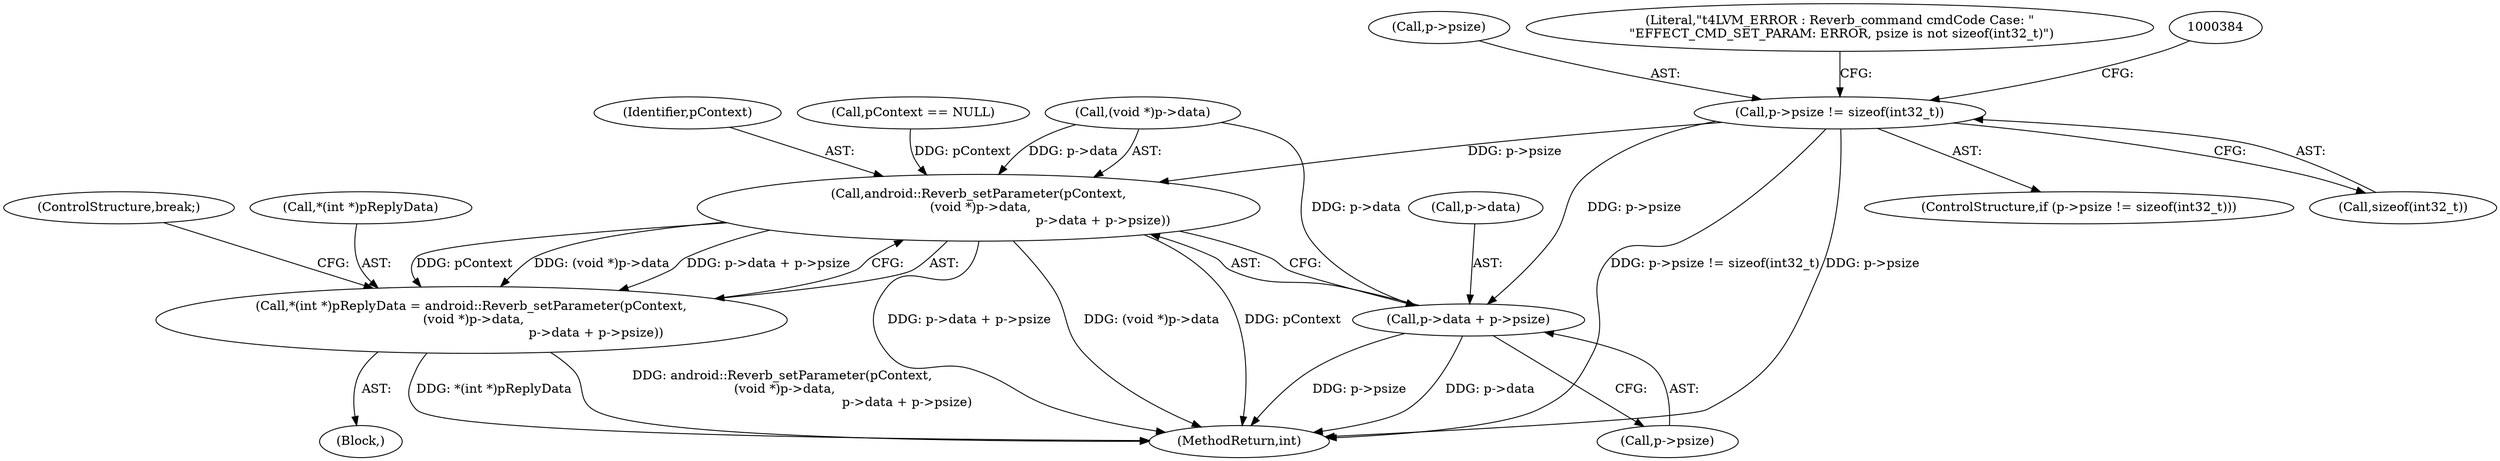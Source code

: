 digraph "0_Android_aeea52da00d210587fb3ed895de3d5f2e0264c88_6@API" {
"1000369" [label="(Call,p->psize != sizeof(int32_t))"];
"1000386" [label="(Call,android::Reverb_setParameter(pContext,\n (void *)p->data,\n                                                              p->data + p->psize))"];
"1000381" [label="(Call,*(int *)pReplyData = android::Reverb_setParameter(pContext,\n (void *)p->data,\n                                                              p->data + p->psize))"];
"1000393" [label="(Call,p->data + p->psize)"];
"1000368" [label="(ControlStructure,if (p->psize != sizeof(int32_t)))"];
"1000400" [label="(ControlStructure,break;)"];
"1000388" [label="(Call,(void *)p->data)"];
"1000386" [label="(Call,android::Reverb_setParameter(pContext,\n (void *)p->data,\n                                                              p->data + p->psize))"];
"1000370" [label="(Call,p->psize)"];
"1000381" [label="(Call,*(int *)pReplyData = android::Reverb_setParameter(pContext,\n (void *)p->data,\n                                                              p->data + p->psize))"];
"1000333" [label="(Block,)"];
"1000382" [label="(Call,*(int *)pReplyData)"];
"1000393" [label="(Call,p->data + p->psize)"];
"1000394" [label="(Call,p->data)"];
"1000377" [label="(Literal,\"\t4LVM_ERROR : Reverb_command cmdCode Case: \"\n \"EFFECT_CMD_SET_PARAM: ERROR, psize is not sizeof(int32_t)\")"];
"1000387" [label="(Identifier,pContext)"];
"1000373" [label="(Call,sizeof(int32_t))"];
"1000369" [label="(Call,p->psize != sizeof(int32_t))"];
"1000641" [label="(MethodReturn,int)"];
"1000127" [label="(Call,pContext == NULL)"];
"1000397" [label="(Call,p->psize)"];
"1000369" -> "1000368"  [label="AST: "];
"1000369" -> "1000373"  [label="CFG: "];
"1000370" -> "1000369"  [label="AST: "];
"1000373" -> "1000369"  [label="AST: "];
"1000377" -> "1000369"  [label="CFG: "];
"1000384" -> "1000369"  [label="CFG: "];
"1000369" -> "1000641"  [label="DDG: p->psize != sizeof(int32_t)"];
"1000369" -> "1000641"  [label="DDG: p->psize"];
"1000369" -> "1000386"  [label="DDG: p->psize"];
"1000369" -> "1000393"  [label="DDG: p->psize"];
"1000386" -> "1000381"  [label="AST: "];
"1000386" -> "1000393"  [label="CFG: "];
"1000387" -> "1000386"  [label="AST: "];
"1000388" -> "1000386"  [label="AST: "];
"1000393" -> "1000386"  [label="AST: "];
"1000381" -> "1000386"  [label="CFG: "];
"1000386" -> "1000641"  [label="DDG: p->data + p->psize"];
"1000386" -> "1000641"  [label="DDG: (void *)p->data"];
"1000386" -> "1000641"  [label="DDG: pContext"];
"1000386" -> "1000381"  [label="DDG: pContext"];
"1000386" -> "1000381"  [label="DDG: (void *)p->data"];
"1000386" -> "1000381"  [label="DDG: p->data + p->psize"];
"1000127" -> "1000386"  [label="DDG: pContext"];
"1000388" -> "1000386"  [label="DDG: p->data"];
"1000381" -> "1000333"  [label="AST: "];
"1000382" -> "1000381"  [label="AST: "];
"1000400" -> "1000381"  [label="CFG: "];
"1000381" -> "1000641"  [label="DDG: *(int *)pReplyData"];
"1000381" -> "1000641"  [label="DDG: android::Reverb_setParameter(pContext,\n (void *)p->data,\n                                                              p->data + p->psize)"];
"1000393" -> "1000397"  [label="CFG: "];
"1000394" -> "1000393"  [label="AST: "];
"1000397" -> "1000393"  [label="AST: "];
"1000393" -> "1000641"  [label="DDG: p->psize"];
"1000393" -> "1000641"  [label="DDG: p->data"];
"1000388" -> "1000393"  [label="DDG: p->data"];
}
